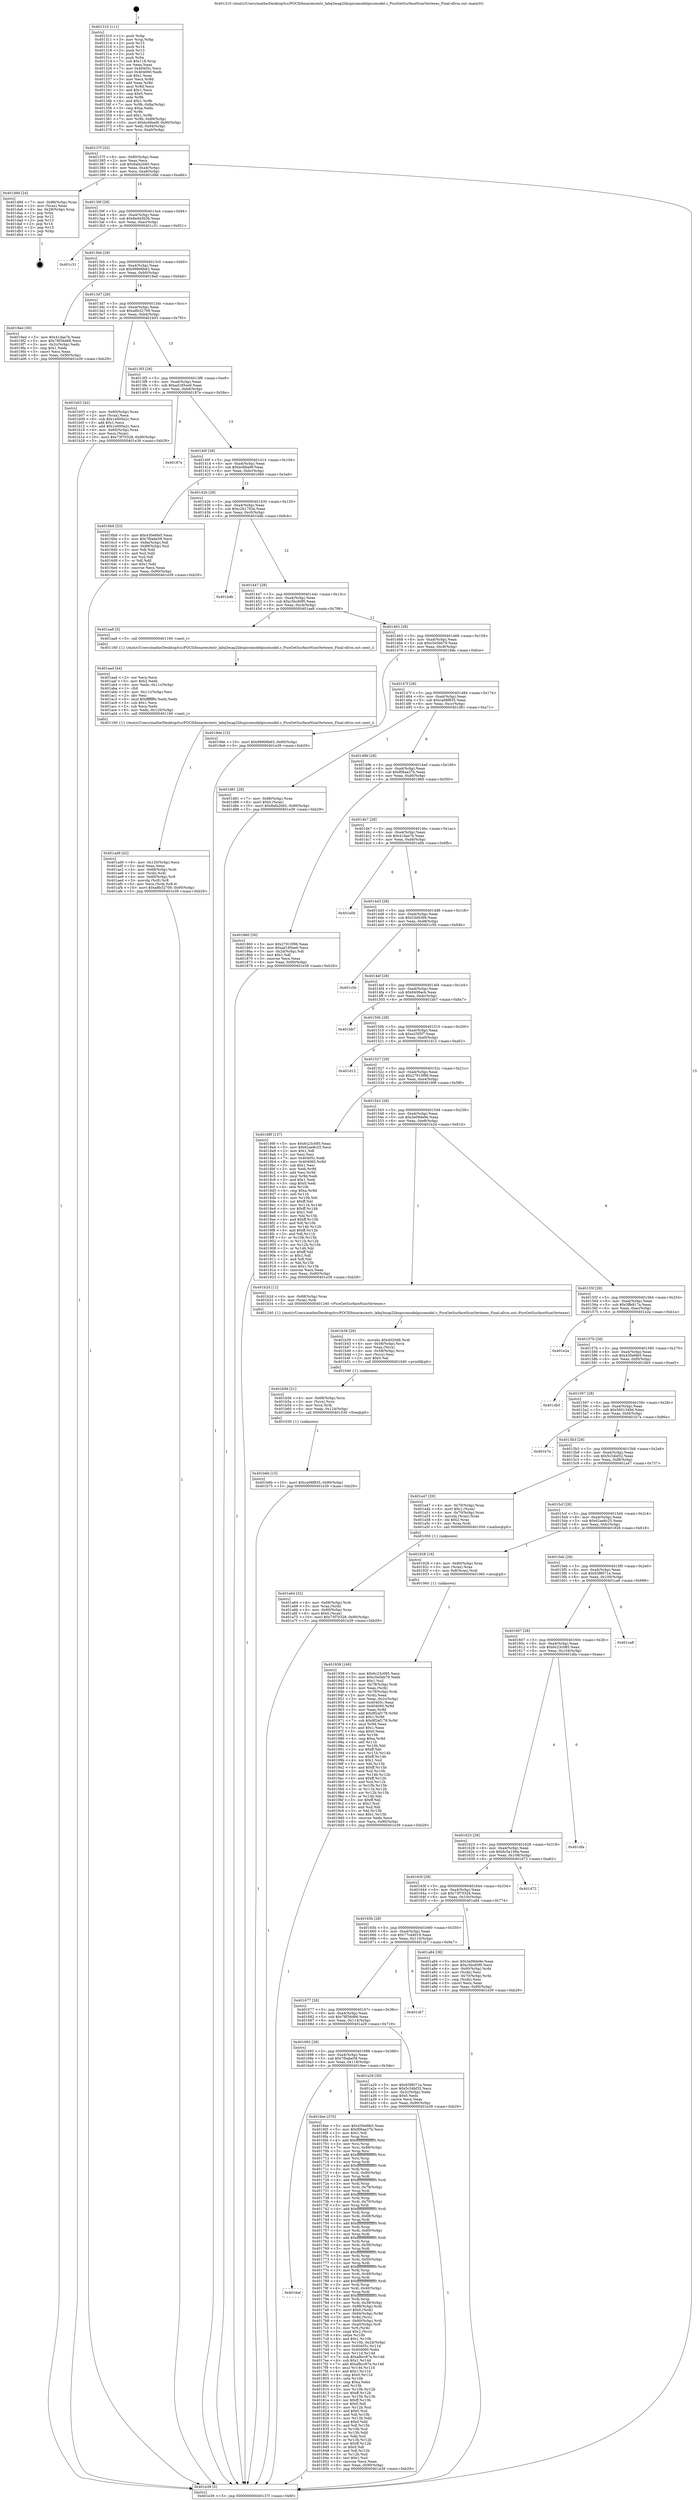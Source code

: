 digraph "0x401310" {
  label = "0x401310 (/mnt/c/Users/mathe/Desktop/tcc/POCII/binaries/extr_labq3map2libspicomodelpicomodel.c_PicoGetSurfaceNumVertexes_Final-ollvm.out::main(0))"
  labelloc = "t"
  node[shape=record]

  Entry [label="",width=0.3,height=0.3,shape=circle,fillcolor=black,style=filled]
  "0x40137f" [label="{
     0x40137f [32]\l
     | [instrs]\l
     &nbsp;&nbsp;0x40137f \<+6\>: mov -0x90(%rbp),%eax\l
     &nbsp;&nbsp;0x401385 \<+2\>: mov %eax,%ecx\l
     &nbsp;&nbsp;0x401387 \<+6\>: sub $0x8afa2b65,%ecx\l
     &nbsp;&nbsp;0x40138d \<+6\>: mov %eax,-0xa4(%rbp)\l
     &nbsp;&nbsp;0x401393 \<+6\>: mov %ecx,-0xa8(%rbp)\l
     &nbsp;&nbsp;0x401399 \<+6\>: je 0000000000401d9d \<main+0xa8d\>\l
  }"]
  "0x401d9d" [label="{
     0x401d9d [24]\l
     | [instrs]\l
     &nbsp;&nbsp;0x401d9d \<+7\>: mov -0x88(%rbp),%rax\l
     &nbsp;&nbsp;0x401da4 \<+2\>: mov (%rax),%eax\l
     &nbsp;&nbsp;0x401da6 \<+4\>: lea -0x28(%rbp),%rsp\l
     &nbsp;&nbsp;0x401daa \<+1\>: pop %rbx\l
     &nbsp;&nbsp;0x401dab \<+2\>: pop %r12\l
     &nbsp;&nbsp;0x401dad \<+2\>: pop %r13\l
     &nbsp;&nbsp;0x401daf \<+2\>: pop %r14\l
     &nbsp;&nbsp;0x401db1 \<+2\>: pop %r15\l
     &nbsp;&nbsp;0x401db3 \<+1\>: pop %rbp\l
     &nbsp;&nbsp;0x401db4 \<+1\>: ret\l
  }"]
  "0x40139f" [label="{
     0x40139f [28]\l
     | [instrs]\l
     &nbsp;&nbsp;0x40139f \<+5\>: jmp 00000000004013a4 \<main+0x94\>\l
     &nbsp;&nbsp;0x4013a4 \<+6\>: mov -0xa4(%rbp),%eax\l
     &nbsp;&nbsp;0x4013aa \<+5\>: sub $0x8ed45b5b,%eax\l
     &nbsp;&nbsp;0x4013af \<+6\>: mov %eax,-0xac(%rbp)\l
     &nbsp;&nbsp;0x4013b5 \<+6\>: je 0000000000401c31 \<main+0x921\>\l
  }"]
  Exit [label="",width=0.3,height=0.3,shape=circle,fillcolor=black,style=filled,peripheries=2]
  "0x401c31" [label="{
     0x401c31\l
  }", style=dashed]
  "0x4013bb" [label="{
     0x4013bb [28]\l
     | [instrs]\l
     &nbsp;&nbsp;0x4013bb \<+5\>: jmp 00000000004013c0 \<main+0xb0\>\l
     &nbsp;&nbsp;0x4013c0 \<+6\>: mov -0xa4(%rbp),%eax\l
     &nbsp;&nbsp;0x4013c6 \<+5\>: sub $0x99906b63,%eax\l
     &nbsp;&nbsp;0x4013cb \<+6\>: mov %eax,-0xb0(%rbp)\l
     &nbsp;&nbsp;0x4013d1 \<+6\>: je 00000000004019ed \<main+0x6dd\>\l
  }"]
  "0x401b6b" [label="{
     0x401b6b [15]\l
     | [instrs]\l
     &nbsp;&nbsp;0x401b6b \<+10\>: movl $0xca08f835,-0x90(%rbp)\l
     &nbsp;&nbsp;0x401b75 \<+5\>: jmp 0000000000401e39 \<main+0xb29\>\l
  }"]
  "0x4019ed" [label="{
     0x4019ed [30]\l
     | [instrs]\l
     &nbsp;&nbsp;0x4019ed \<+5\>: mov $0x41dae7b,%eax\l
     &nbsp;&nbsp;0x4019f2 \<+5\>: mov $0x78f36d66,%ecx\l
     &nbsp;&nbsp;0x4019f7 \<+3\>: mov -0x2c(%rbp),%edx\l
     &nbsp;&nbsp;0x4019fa \<+3\>: cmp $0x1,%edx\l
     &nbsp;&nbsp;0x4019fd \<+3\>: cmovl %ecx,%eax\l
     &nbsp;&nbsp;0x401a00 \<+6\>: mov %eax,-0x90(%rbp)\l
     &nbsp;&nbsp;0x401a06 \<+5\>: jmp 0000000000401e39 \<main+0xb29\>\l
  }"]
  "0x4013d7" [label="{
     0x4013d7 [28]\l
     | [instrs]\l
     &nbsp;&nbsp;0x4013d7 \<+5\>: jmp 00000000004013dc \<main+0xcc\>\l
     &nbsp;&nbsp;0x4013dc \<+6\>: mov -0xa4(%rbp),%eax\l
     &nbsp;&nbsp;0x4013e2 \<+5\>: sub $0xa8b32709,%eax\l
     &nbsp;&nbsp;0x4013e7 \<+6\>: mov %eax,-0xb4(%rbp)\l
     &nbsp;&nbsp;0x4013ed \<+6\>: je 0000000000401b03 \<main+0x7f3\>\l
  }"]
  "0x401b56" [label="{
     0x401b56 [21]\l
     | [instrs]\l
     &nbsp;&nbsp;0x401b56 \<+4\>: mov -0x68(%rbp),%rcx\l
     &nbsp;&nbsp;0x401b5a \<+3\>: mov (%rcx),%rcx\l
     &nbsp;&nbsp;0x401b5d \<+3\>: mov %rcx,%rdi\l
     &nbsp;&nbsp;0x401b60 \<+6\>: mov %eax,-0x124(%rbp)\l
     &nbsp;&nbsp;0x401b66 \<+5\>: call 0000000000401030 \<free@plt\>\l
     | [calls]\l
     &nbsp;&nbsp;0x401030 \{1\} (unknown)\l
  }"]
  "0x401b03" [label="{
     0x401b03 [42]\l
     | [instrs]\l
     &nbsp;&nbsp;0x401b03 \<+4\>: mov -0x60(%rbp),%rax\l
     &nbsp;&nbsp;0x401b07 \<+2\>: mov (%rax),%ecx\l
     &nbsp;&nbsp;0x401b09 \<+6\>: sub $0x1e000a2c,%ecx\l
     &nbsp;&nbsp;0x401b0f \<+3\>: add $0x1,%ecx\l
     &nbsp;&nbsp;0x401b12 \<+6\>: add $0x1e000a2c,%ecx\l
     &nbsp;&nbsp;0x401b18 \<+4\>: mov -0x60(%rbp),%rax\l
     &nbsp;&nbsp;0x401b1c \<+2\>: mov %ecx,(%rax)\l
     &nbsp;&nbsp;0x401b1e \<+10\>: movl $0x73f70328,-0x90(%rbp)\l
     &nbsp;&nbsp;0x401b28 \<+5\>: jmp 0000000000401e39 \<main+0xb29\>\l
  }"]
  "0x4013f3" [label="{
     0x4013f3 [28]\l
     | [instrs]\l
     &nbsp;&nbsp;0x4013f3 \<+5\>: jmp 00000000004013f8 \<main+0xe8\>\l
     &nbsp;&nbsp;0x4013f8 \<+6\>: mov -0xa4(%rbp),%eax\l
     &nbsp;&nbsp;0x4013fe \<+5\>: sub $0xad185ee9,%eax\l
     &nbsp;&nbsp;0x401403 \<+6\>: mov %eax,-0xb8(%rbp)\l
     &nbsp;&nbsp;0x401409 \<+6\>: je 000000000040187e \<main+0x56e\>\l
  }"]
  "0x401b39" [label="{
     0x401b39 [29]\l
     | [instrs]\l
     &nbsp;&nbsp;0x401b39 \<+10\>: movabs $0x4020d6,%rdi\l
     &nbsp;&nbsp;0x401b43 \<+4\>: mov -0x58(%rbp),%rcx\l
     &nbsp;&nbsp;0x401b47 \<+2\>: mov %eax,(%rcx)\l
     &nbsp;&nbsp;0x401b49 \<+4\>: mov -0x58(%rbp),%rcx\l
     &nbsp;&nbsp;0x401b4d \<+2\>: mov (%rcx),%esi\l
     &nbsp;&nbsp;0x401b4f \<+2\>: mov $0x0,%al\l
     &nbsp;&nbsp;0x401b51 \<+5\>: call 0000000000401040 \<printf@plt\>\l
     | [calls]\l
     &nbsp;&nbsp;0x401040 \{1\} (unknown)\l
  }"]
  "0x40187e" [label="{
     0x40187e\l
  }", style=dashed]
  "0x40140f" [label="{
     0x40140f [28]\l
     | [instrs]\l
     &nbsp;&nbsp;0x40140f \<+5\>: jmp 0000000000401414 \<main+0x104\>\l
     &nbsp;&nbsp;0x401414 \<+6\>: mov -0xa4(%rbp),%eax\l
     &nbsp;&nbsp;0x40141a \<+5\>: sub $0xbc6fea9f,%eax\l
     &nbsp;&nbsp;0x40141f \<+6\>: mov %eax,-0xbc(%rbp)\l
     &nbsp;&nbsp;0x401425 \<+6\>: je 00000000004016b9 \<main+0x3a9\>\l
  }"]
  "0x401ad9" [label="{
     0x401ad9 [42]\l
     | [instrs]\l
     &nbsp;&nbsp;0x401ad9 \<+6\>: mov -0x120(%rbp),%ecx\l
     &nbsp;&nbsp;0x401adf \<+3\>: imul %eax,%ecx\l
     &nbsp;&nbsp;0x401ae2 \<+4\>: mov -0x68(%rbp),%rdi\l
     &nbsp;&nbsp;0x401ae6 \<+3\>: mov (%rdi),%rdi\l
     &nbsp;&nbsp;0x401ae9 \<+4\>: mov -0x60(%rbp),%r8\l
     &nbsp;&nbsp;0x401aed \<+3\>: movslq (%r8),%r8\l
     &nbsp;&nbsp;0x401af0 \<+4\>: mov %ecx,(%rdi,%r8,4)\l
     &nbsp;&nbsp;0x401af4 \<+10\>: movl $0xa8b32709,-0x90(%rbp)\l
     &nbsp;&nbsp;0x401afe \<+5\>: jmp 0000000000401e39 \<main+0xb29\>\l
  }"]
  "0x4016b9" [label="{
     0x4016b9 [53]\l
     | [instrs]\l
     &nbsp;&nbsp;0x4016b9 \<+5\>: mov $0x430e6fe5,%eax\l
     &nbsp;&nbsp;0x4016be \<+5\>: mov $0x7fbabe58,%ecx\l
     &nbsp;&nbsp;0x4016c3 \<+6\>: mov -0x8a(%rbp),%dl\l
     &nbsp;&nbsp;0x4016c9 \<+7\>: mov -0x89(%rbp),%sil\l
     &nbsp;&nbsp;0x4016d0 \<+3\>: mov %dl,%dil\l
     &nbsp;&nbsp;0x4016d3 \<+3\>: and %sil,%dil\l
     &nbsp;&nbsp;0x4016d6 \<+3\>: xor %sil,%dl\l
     &nbsp;&nbsp;0x4016d9 \<+3\>: or %dl,%dil\l
     &nbsp;&nbsp;0x4016dc \<+4\>: test $0x1,%dil\l
     &nbsp;&nbsp;0x4016e0 \<+3\>: cmovne %ecx,%eax\l
     &nbsp;&nbsp;0x4016e3 \<+6\>: mov %eax,-0x90(%rbp)\l
     &nbsp;&nbsp;0x4016e9 \<+5\>: jmp 0000000000401e39 \<main+0xb29\>\l
  }"]
  "0x40142b" [label="{
     0x40142b [28]\l
     | [instrs]\l
     &nbsp;&nbsp;0x40142b \<+5\>: jmp 0000000000401430 \<main+0x120\>\l
     &nbsp;&nbsp;0x401430 \<+6\>: mov -0xa4(%rbp),%eax\l
     &nbsp;&nbsp;0x401436 \<+5\>: sub $0xc2b1702e,%eax\l
     &nbsp;&nbsp;0x40143b \<+6\>: mov %eax,-0xc0(%rbp)\l
     &nbsp;&nbsp;0x401441 \<+6\>: je 0000000000401bdb \<main+0x8cb\>\l
  }"]
  "0x401e39" [label="{
     0x401e39 [5]\l
     | [instrs]\l
     &nbsp;&nbsp;0x401e39 \<+5\>: jmp 000000000040137f \<main+0x6f\>\l
  }"]
  "0x401310" [label="{
     0x401310 [111]\l
     | [instrs]\l
     &nbsp;&nbsp;0x401310 \<+1\>: push %rbp\l
     &nbsp;&nbsp;0x401311 \<+3\>: mov %rsp,%rbp\l
     &nbsp;&nbsp;0x401314 \<+2\>: push %r15\l
     &nbsp;&nbsp;0x401316 \<+2\>: push %r14\l
     &nbsp;&nbsp;0x401318 \<+2\>: push %r13\l
     &nbsp;&nbsp;0x40131a \<+2\>: push %r12\l
     &nbsp;&nbsp;0x40131c \<+1\>: push %rbx\l
     &nbsp;&nbsp;0x40131d \<+7\>: sub $0x118,%rsp\l
     &nbsp;&nbsp;0x401324 \<+2\>: xor %eax,%eax\l
     &nbsp;&nbsp;0x401326 \<+7\>: mov 0x40405c,%ecx\l
     &nbsp;&nbsp;0x40132d \<+7\>: mov 0x404060,%edx\l
     &nbsp;&nbsp;0x401334 \<+3\>: sub $0x1,%eax\l
     &nbsp;&nbsp;0x401337 \<+3\>: mov %ecx,%r8d\l
     &nbsp;&nbsp;0x40133a \<+3\>: add %eax,%r8d\l
     &nbsp;&nbsp;0x40133d \<+4\>: imul %r8d,%ecx\l
     &nbsp;&nbsp;0x401341 \<+3\>: and $0x1,%ecx\l
     &nbsp;&nbsp;0x401344 \<+3\>: cmp $0x0,%ecx\l
     &nbsp;&nbsp;0x401347 \<+4\>: sete %r9b\l
     &nbsp;&nbsp;0x40134b \<+4\>: and $0x1,%r9b\l
     &nbsp;&nbsp;0x40134f \<+7\>: mov %r9b,-0x8a(%rbp)\l
     &nbsp;&nbsp;0x401356 \<+3\>: cmp $0xa,%edx\l
     &nbsp;&nbsp;0x401359 \<+4\>: setl %r9b\l
     &nbsp;&nbsp;0x40135d \<+4\>: and $0x1,%r9b\l
     &nbsp;&nbsp;0x401361 \<+7\>: mov %r9b,-0x89(%rbp)\l
     &nbsp;&nbsp;0x401368 \<+10\>: movl $0xbc6fea9f,-0x90(%rbp)\l
     &nbsp;&nbsp;0x401372 \<+6\>: mov %edi,-0x94(%rbp)\l
     &nbsp;&nbsp;0x401378 \<+7\>: mov %rsi,-0xa0(%rbp)\l
  }"]
  "0x401aad" [label="{
     0x401aad [44]\l
     | [instrs]\l
     &nbsp;&nbsp;0x401aad \<+2\>: xor %ecx,%ecx\l
     &nbsp;&nbsp;0x401aaf \<+5\>: mov $0x2,%edx\l
     &nbsp;&nbsp;0x401ab4 \<+6\>: mov %edx,-0x11c(%rbp)\l
     &nbsp;&nbsp;0x401aba \<+1\>: cltd\l
     &nbsp;&nbsp;0x401abb \<+6\>: mov -0x11c(%rbp),%esi\l
     &nbsp;&nbsp;0x401ac1 \<+2\>: idiv %esi\l
     &nbsp;&nbsp;0x401ac3 \<+6\>: imul $0xfffffffe,%edx,%edx\l
     &nbsp;&nbsp;0x401ac9 \<+3\>: sub $0x1,%ecx\l
     &nbsp;&nbsp;0x401acc \<+2\>: sub %ecx,%edx\l
     &nbsp;&nbsp;0x401ace \<+6\>: mov %edx,-0x120(%rbp)\l
     &nbsp;&nbsp;0x401ad4 \<+5\>: call 0000000000401160 \<next_i\>\l
     | [calls]\l
     &nbsp;&nbsp;0x401160 \{1\} (/mnt/c/Users/mathe/Desktop/tcc/POCII/binaries/extr_labq3map2libspicomodelpicomodel.c_PicoGetSurfaceNumVertexes_Final-ollvm.out::next_i)\l
  }"]
  "0x401bdb" [label="{
     0x401bdb\l
  }", style=dashed]
  "0x401447" [label="{
     0x401447 [28]\l
     | [instrs]\l
     &nbsp;&nbsp;0x401447 \<+5\>: jmp 000000000040144c \<main+0x13c\>\l
     &nbsp;&nbsp;0x40144c \<+6\>: mov -0xa4(%rbp),%eax\l
     &nbsp;&nbsp;0x401452 \<+5\>: sub $0xc5bc60f0,%eax\l
     &nbsp;&nbsp;0x401457 \<+6\>: mov %eax,-0xc4(%rbp)\l
     &nbsp;&nbsp;0x40145d \<+6\>: je 0000000000401aa8 \<main+0x798\>\l
  }"]
  "0x401a64" [label="{
     0x401a64 [32]\l
     | [instrs]\l
     &nbsp;&nbsp;0x401a64 \<+4\>: mov -0x68(%rbp),%rdi\l
     &nbsp;&nbsp;0x401a68 \<+3\>: mov %rax,(%rdi)\l
     &nbsp;&nbsp;0x401a6b \<+4\>: mov -0x60(%rbp),%rax\l
     &nbsp;&nbsp;0x401a6f \<+6\>: movl $0x0,(%rax)\l
     &nbsp;&nbsp;0x401a75 \<+10\>: movl $0x73f70328,-0x90(%rbp)\l
     &nbsp;&nbsp;0x401a7f \<+5\>: jmp 0000000000401e39 \<main+0xb29\>\l
  }"]
  "0x401aa8" [label="{
     0x401aa8 [5]\l
     | [instrs]\l
     &nbsp;&nbsp;0x401aa8 \<+5\>: call 0000000000401160 \<next_i\>\l
     | [calls]\l
     &nbsp;&nbsp;0x401160 \{1\} (/mnt/c/Users/mathe/Desktop/tcc/POCII/binaries/extr_labq3map2libspicomodelpicomodel.c_PicoGetSurfaceNumVertexes_Final-ollvm.out::next_i)\l
  }"]
  "0x401463" [label="{
     0x401463 [28]\l
     | [instrs]\l
     &nbsp;&nbsp;0x401463 \<+5\>: jmp 0000000000401468 \<main+0x158\>\l
     &nbsp;&nbsp;0x401468 \<+6\>: mov -0xa4(%rbp),%eax\l
     &nbsp;&nbsp;0x40146e \<+5\>: sub $0xc5e5bb79,%eax\l
     &nbsp;&nbsp;0x401473 \<+6\>: mov %eax,-0xc8(%rbp)\l
     &nbsp;&nbsp;0x401479 \<+6\>: je 00000000004019de \<main+0x6ce\>\l
  }"]
  "0x401938" [label="{
     0x401938 [166]\l
     | [instrs]\l
     &nbsp;&nbsp;0x401938 \<+5\>: mov $0x6c23c085,%ecx\l
     &nbsp;&nbsp;0x40193d \<+5\>: mov $0xc5e5bb79,%edx\l
     &nbsp;&nbsp;0x401942 \<+3\>: mov $0x1,%sil\l
     &nbsp;&nbsp;0x401945 \<+4\>: mov -0x78(%rbp),%rdi\l
     &nbsp;&nbsp;0x401949 \<+2\>: mov %eax,(%rdi)\l
     &nbsp;&nbsp;0x40194b \<+4\>: mov -0x78(%rbp),%rdi\l
     &nbsp;&nbsp;0x40194f \<+2\>: mov (%rdi),%eax\l
     &nbsp;&nbsp;0x401951 \<+3\>: mov %eax,-0x2c(%rbp)\l
     &nbsp;&nbsp;0x401954 \<+7\>: mov 0x40405c,%eax\l
     &nbsp;&nbsp;0x40195b \<+8\>: mov 0x404060,%r8d\l
     &nbsp;&nbsp;0x401963 \<+3\>: mov %eax,%r9d\l
     &nbsp;&nbsp;0x401966 \<+7\>: add $0x9f2af178,%r9d\l
     &nbsp;&nbsp;0x40196d \<+4\>: sub $0x1,%r9d\l
     &nbsp;&nbsp;0x401971 \<+7\>: sub $0x9f2af178,%r9d\l
     &nbsp;&nbsp;0x401978 \<+4\>: imul %r9d,%eax\l
     &nbsp;&nbsp;0x40197c \<+3\>: and $0x1,%eax\l
     &nbsp;&nbsp;0x40197f \<+3\>: cmp $0x0,%eax\l
     &nbsp;&nbsp;0x401982 \<+4\>: sete %r10b\l
     &nbsp;&nbsp;0x401986 \<+4\>: cmp $0xa,%r8d\l
     &nbsp;&nbsp;0x40198a \<+4\>: setl %r11b\l
     &nbsp;&nbsp;0x40198e \<+3\>: mov %r10b,%bl\l
     &nbsp;&nbsp;0x401991 \<+3\>: xor $0xff,%bl\l
     &nbsp;&nbsp;0x401994 \<+3\>: mov %r11b,%r14b\l
     &nbsp;&nbsp;0x401997 \<+4\>: xor $0xff,%r14b\l
     &nbsp;&nbsp;0x40199b \<+4\>: xor $0x1,%sil\l
     &nbsp;&nbsp;0x40199f \<+3\>: mov %bl,%r15b\l
     &nbsp;&nbsp;0x4019a2 \<+4\>: and $0xff,%r15b\l
     &nbsp;&nbsp;0x4019a6 \<+3\>: and %sil,%r10b\l
     &nbsp;&nbsp;0x4019a9 \<+3\>: mov %r14b,%r12b\l
     &nbsp;&nbsp;0x4019ac \<+4\>: and $0xff,%r12b\l
     &nbsp;&nbsp;0x4019b0 \<+3\>: and %sil,%r11b\l
     &nbsp;&nbsp;0x4019b3 \<+3\>: or %r10b,%r15b\l
     &nbsp;&nbsp;0x4019b6 \<+3\>: or %r11b,%r12b\l
     &nbsp;&nbsp;0x4019b9 \<+3\>: xor %r12b,%r15b\l
     &nbsp;&nbsp;0x4019bc \<+3\>: or %r14b,%bl\l
     &nbsp;&nbsp;0x4019bf \<+3\>: xor $0xff,%bl\l
     &nbsp;&nbsp;0x4019c2 \<+4\>: or $0x1,%sil\l
     &nbsp;&nbsp;0x4019c6 \<+3\>: and %sil,%bl\l
     &nbsp;&nbsp;0x4019c9 \<+3\>: or %bl,%r15b\l
     &nbsp;&nbsp;0x4019cc \<+4\>: test $0x1,%r15b\l
     &nbsp;&nbsp;0x4019d0 \<+3\>: cmovne %edx,%ecx\l
     &nbsp;&nbsp;0x4019d3 \<+6\>: mov %ecx,-0x90(%rbp)\l
     &nbsp;&nbsp;0x4019d9 \<+5\>: jmp 0000000000401e39 \<main+0xb29\>\l
  }"]
  "0x4019de" [label="{
     0x4019de [15]\l
     | [instrs]\l
     &nbsp;&nbsp;0x4019de \<+10\>: movl $0x99906b63,-0x90(%rbp)\l
     &nbsp;&nbsp;0x4019e8 \<+5\>: jmp 0000000000401e39 \<main+0xb29\>\l
  }"]
  "0x40147f" [label="{
     0x40147f [28]\l
     | [instrs]\l
     &nbsp;&nbsp;0x40147f \<+5\>: jmp 0000000000401484 \<main+0x174\>\l
     &nbsp;&nbsp;0x401484 \<+6\>: mov -0xa4(%rbp),%eax\l
     &nbsp;&nbsp;0x40148a \<+5\>: sub $0xca08f835,%eax\l
     &nbsp;&nbsp;0x40148f \<+6\>: mov %eax,-0xcc(%rbp)\l
     &nbsp;&nbsp;0x401495 \<+6\>: je 0000000000401d81 \<main+0xa71\>\l
  }"]
  "0x4016af" [label="{
     0x4016af\l
  }", style=dashed]
  "0x401d81" [label="{
     0x401d81 [28]\l
     | [instrs]\l
     &nbsp;&nbsp;0x401d81 \<+7\>: mov -0x88(%rbp),%rax\l
     &nbsp;&nbsp;0x401d88 \<+6\>: movl $0x0,(%rax)\l
     &nbsp;&nbsp;0x401d8e \<+10\>: movl $0x8afa2b65,-0x90(%rbp)\l
     &nbsp;&nbsp;0x401d98 \<+5\>: jmp 0000000000401e39 \<main+0xb29\>\l
  }"]
  "0x40149b" [label="{
     0x40149b [28]\l
     | [instrs]\l
     &nbsp;&nbsp;0x40149b \<+5\>: jmp 00000000004014a0 \<main+0x190\>\l
     &nbsp;&nbsp;0x4014a0 \<+6\>: mov -0xa4(%rbp),%eax\l
     &nbsp;&nbsp;0x4014a6 \<+5\>: sub $0xf06aa37b,%eax\l
     &nbsp;&nbsp;0x4014ab \<+6\>: mov %eax,-0xd0(%rbp)\l
     &nbsp;&nbsp;0x4014b1 \<+6\>: je 0000000000401860 \<main+0x550\>\l
  }"]
  "0x4016ee" [label="{
     0x4016ee [370]\l
     | [instrs]\l
     &nbsp;&nbsp;0x4016ee \<+5\>: mov $0x430e6fe5,%eax\l
     &nbsp;&nbsp;0x4016f3 \<+5\>: mov $0xf06aa37b,%ecx\l
     &nbsp;&nbsp;0x4016f8 \<+2\>: mov $0x1,%dl\l
     &nbsp;&nbsp;0x4016fa \<+3\>: mov %rsp,%rsi\l
     &nbsp;&nbsp;0x4016fd \<+4\>: add $0xfffffffffffffff0,%rsi\l
     &nbsp;&nbsp;0x401701 \<+3\>: mov %rsi,%rsp\l
     &nbsp;&nbsp;0x401704 \<+7\>: mov %rsi,-0x88(%rbp)\l
     &nbsp;&nbsp;0x40170b \<+3\>: mov %rsp,%rsi\l
     &nbsp;&nbsp;0x40170e \<+4\>: add $0xfffffffffffffff0,%rsi\l
     &nbsp;&nbsp;0x401712 \<+3\>: mov %rsi,%rsp\l
     &nbsp;&nbsp;0x401715 \<+3\>: mov %rsp,%rdi\l
     &nbsp;&nbsp;0x401718 \<+4\>: add $0xfffffffffffffff0,%rdi\l
     &nbsp;&nbsp;0x40171c \<+3\>: mov %rdi,%rsp\l
     &nbsp;&nbsp;0x40171f \<+4\>: mov %rdi,-0x80(%rbp)\l
     &nbsp;&nbsp;0x401723 \<+3\>: mov %rsp,%rdi\l
     &nbsp;&nbsp;0x401726 \<+4\>: add $0xfffffffffffffff0,%rdi\l
     &nbsp;&nbsp;0x40172a \<+3\>: mov %rdi,%rsp\l
     &nbsp;&nbsp;0x40172d \<+4\>: mov %rdi,-0x78(%rbp)\l
     &nbsp;&nbsp;0x401731 \<+3\>: mov %rsp,%rdi\l
     &nbsp;&nbsp;0x401734 \<+4\>: add $0xfffffffffffffff0,%rdi\l
     &nbsp;&nbsp;0x401738 \<+3\>: mov %rdi,%rsp\l
     &nbsp;&nbsp;0x40173b \<+4\>: mov %rdi,-0x70(%rbp)\l
     &nbsp;&nbsp;0x40173f \<+3\>: mov %rsp,%rdi\l
     &nbsp;&nbsp;0x401742 \<+4\>: add $0xfffffffffffffff0,%rdi\l
     &nbsp;&nbsp;0x401746 \<+3\>: mov %rdi,%rsp\l
     &nbsp;&nbsp;0x401749 \<+4\>: mov %rdi,-0x68(%rbp)\l
     &nbsp;&nbsp;0x40174d \<+3\>: mov %rsp,%rdi\l
     &nbsp;&nbsp;0x401750 \<+4\>: add $0xfffffffffffffff0,%rdi\l
     &nbsp;&nbsp;0x401754 \<+3\>: mov %rdi,%rsp\l
     &nbsp;&nbsp;0x401757 \<+4\>: mov %rdi,-0x60(%rbp)\l
     &nbsp;&nbsp;0x40175b \<+3\>: mov %rsp,%rdi\l
     &nbsp;&nbsp;0x40175e \<+4\>: add $0xfffffffffffffff0,%rdi\l
     &nbsp;&nbsp;0x401762 \<+3\>: mov %rdi,%rsp\l
     &nbsp;&nbsp;0x401765 \<+4\>: mov %rdi,-0x58(%rbp)\l
     &nbsp;&nbsp;0x401769 \<+3\>: mov %rsp,%rdi\l
     &nbsp;&nbsp;0x40176c \<+4\>: add $0xfffffffffffffff0,%rdi\l
     &nbsp;&nbsp;0x401770 \<+3\>: mov %rdi,%rsp\l
     &nbsp;&nbsp;0x401773 \<+4\>: mov %rdi,-0x50(%rbp)\l
     &nbsp;&nbsp;0x401777 \<+3\>: mov %rsp,%rdi\l
     &nbsp;&nbsp;0x40177a \<+4\>: add $0xfffffffffffffff0,%rdi\l
     &nbsp;&nbsp;0x40177e \<+3\>: mov %rdi,%rsp\l
     &nbsp;&nbsp;0x401781 \<+4\>: mov %rdi,-0x48(%rbp)\l
     &nbsp;&nbsp;0x401785 \<+3\>: mov %rsp,%rdi\l
     &nbsp;&nbsp;0x401788 \<+4\>: add $0xfffffffffffffff0,%rdi\l
     &nbsp;&nbsp;0x40178c \<+3\>: mov %rdi,%rsp\l
     &nbsp;&nbsp;0x40178f \<+4\>: mov %rdi,-0x40(%rbp)\l
     &nbsp;&nbsp;0x401793 \<+3\>: mov %rsp,%rdi\l
     &nbsp;&nbsp;0x401796 \<+4\>: add $0xfffffffffffffff0,%rdi\l
     &nbsp;&nbsp;0x40179a \<+3\>: mov %rdi,%rsp\l
     &nbsp;&nbsp;0x40179d \<+4\>: mov %rdi,-0x38(%rbp)\l
     &nbsp;&nbsp;0x4017a1 \<+7\>: mov -0x88(%rbp),%rdi\l
     &nbsp;&nbsp;0x4017a8 \<+6\>: movl $0x0,(%rdi)\l
     &nbsp;&nbsp;0x4017ae \<+7\>: mov -0x94(%rbp),%r8d\l
     &nbsp;&nbsp;0x4017b5 \<+3\>: mov %r8d,(%rsi)\l
     &nbsp;&nbsp;0x4017b8 \<+4\>: mov -0x80(%rbp),%rdi\l
     &nbsp;&nbsp;0x4017bc \<+7\>: mov -0xa0(%rbp),%r9\l
     &nbsp;&nbsp;0x4017c3 \<+3\>: mov %r9,(%rdi)\l
     &nbsp;&nbsp;0x4017c6 \<+3\>: cmpl $0x2,(%rsi)\l
     &nbsp;&nbsp;0x4017c9 \<+4\>: setne %r10b\l
     &nbsp;&nbsp;0x4017cd \<+4\>: and $0x1,%r10b\l
     &nbsp;&nbsp;0x4017d1 \<+4\>: mov %r10b,-0x2d(%rbp)\l
     &nbsp;&nbsp;0x4017d5 \<+8\>: mov 0x40405c,%r11d\l
     &nbsp;&nbsp;0x4017dd \<+7\>: mov 0x404060,%ebx\l
     &nbsp;&nbsp;0x4017e4 \<+3\>: mov %r11d,%r14d\l
     &nbsp;&nbsp;0x4017e7 \<+7\>: sub $0xafbcc87e,%r14d\l
     &nbsp;&nbsp;0x4017ee \<+4\>: sub $0x1,%r14d\l
     &nbsp;&nbsp;0x4017f2 \<+7\>: add $0xafbcc87e,%r14d\l
     &nbsp;&nbsp;0x4017f9 \<+4\>: imul %r14d,%r11d\l
     &nbsp;&nbsp;0x4017fd \<+4\>: and $0x1,%r11d\l
     &nbsp;&nbsp;0x401801 \<+4\>: cmp $0x0,%r11d\l
     &nbsp;&nbsp;0x401805 \<+4\>: sete %r10b\l
     &nbsp;&nbsp;0x401809 \<+3\>: cmp $0xa,%ebx\l
     &nbsp;&nbsp;0x40180c \<+4\>: setl %r15b\l
     &nbsp;&nbsp;0x401810 \<+3\>: mov %r10b,%r12b\l
     &nbsp;&nbsp;0x401813 \<+4\>: xor $0xff,%r12b\l
     &nbsp;&nbsp;0x401817 \<+3\>: mov %r15b,%r13b\l
     &nbsp;&nbsp;0x40181a \<+4\>: xor $0xff,%r13b\l
     &nbsp;&nbsp;0x40181e \<+3\>: xor $0x0,%dl\l
     &nbsp;&nbsp;0x401821 \<+3\>: mov %r12b,%sil\l
     &nbsp;&nbsp;0x401824 \<+4\>: and $0x0,%sil\l
     &nbsp;&nbsp;0x401828 \<+3\>: and %dl,%r10b\l
     &nbsp;&nbsp;0x40182b \<+3\>: mov %r13b,%dil\l
     &nbsp;&nbsp;0x40182e \<+4\>: and $0x0,%dil\l
     &nbsp;&nbsp;0x401832 \<+3\>: and %dl,%r15b\l
     &nbsp;&nbsp;0x401835 \<+3\>: or %r10b,%sil\l
     &nbsp;&nbsp;0x401838 \<+3\>: or %r15b,%dil\l
     &nbsp;&nbsp;0x40183b \<+3\>: xor %dil,%sil\l
     &nbsp;&nbsp;0x40183e \<+3\>: or %r13b,%r12b\l
     &nbsp;&nbsp;0x401841 \<+4\>: xor $0xff,%r12b\l
     &nbsp;&nbsp;0x401845 \<+3\>: or $0x0,%dl\l
     &nbsp;&nbsp;0x401848 \<+3\>: and %dl,%r12b\l
     &nbsp;&nbsp;0x40184b \<+3\>: or %r12b,%sil\l
     &nbsp;&nbsp;0x40184e \<+4\>: test $0x1,%sil\l
     &nbsp;&nbsp;0x401852 \<+3\>: cmovne %ecx,%eax\l
     &nbsp;&nbsp;0x401855 \<+6\>: mov %eax,-0x90(%rbp)\l
     &nbsp;&nbsp;0x40185b \<+5\>: jmp 0000000000401e39 \<main+0xb29\>\l
  }"]
  "0x401860" [label="{
     0x401860 [30]\l
     | [instrs]\l
     &nbsp;&nbsp;0x401860 \<+5\>: mov $0x27915f96,%eax\l
     &nbsp;&nbsp;0x401865 \<+5\>: mov $0xad185ee9,%ecx\l
     &nbsp;&nbsp;0x40186a \<+3\>: mov -0x2d(%rbp),%dl\l
     &nbsp;&nbsp;0x40186d \<+3\>: test $0x1,%dl\l
     &nbsp;&nbsp;0x401870 \<+3\>: cmovne %ecx,%eax\l
     &nbsp;&nbsp;0x401873 \<+6\>: mov %eax,-0x90(%rbp)\l
     &nbsp;&nbsp;0x401879 \<+5\>: jmp 0000000000401e39 \<main+0xb29\>\l
  }"]
  "0x4014b7" [label="{
     0x4014b7 [28]\l
     | [instrs]\l
     &nbsp;&nbsp;0x4014b7 \<+5\>: jmp 00000000004014bc \<main+0x1ac\>\l
     &nbsp;&nbsp;0x4014bc \<+6\>: mov -0xa4(%rbp),%eax\l
     &nbsp;&nbsp;0x4014c2 \<+5\>: sub $0x41dae7b,%eax\l
     &nbsp;&nbsp;0x4014c7 \<+6\>: mov %eax,-0xd4(%rbp)\l
     &nbsp;&nbsp;0x4014cd \<+6\>: je 0000000000401a0b \<main+0x6fb\>\l
  }"]
  "0x401693" [label="{
     0x401693 [28]\l
     | [instrs]\l
     &nbsp;&nbsp;0x401693 \<+5\>: jmp 0000000000401698 \<main+0x388\>\l
     &nbsp;&nbsp;0x401698 \<+6\>: mov -0xa4(%rbp),%eax\l
     &nbsp;&nbsp;0x40169e \<+5\>: sub $0x7fbabe58,%eax\l
     &nbsp;&nbsp;0x4016a3 \<+6\>: mov %eax,-0x118(%rbp)\l
     &nbsp;&nbsp;0x4016a9 \<+6\>: je 00000000004016ee \<main+0x3de\>\l
  }"]
  "0x401a0b" [label="{
     0x401a0b\l
  }", style=dashed]
  "0x4014d3" [label="{
     0x4014d3 [28]\l
     | [instrs]\l
     &nbsp;&nbsp;0x4014d3 \<+5\>: jmp 00000000004014d8 \<main+0x1c8\>\l
     &nbsp;&nbsp;0x4014d8 \<+6\>: mov -0xa4(%rbp),%eax\l
     &nbsp;&nbsp;0x4014de \<+5\>: sub $0x53d6366,%eax\l
     &nbsp;&nbsp;0x4014e3 \<+6\>: mov %eax,-0xd8(%rbp)\l
     &nbsp;&nbsp;0x4014e9 \<+6\>: je 0000000000401c5b \<main+0x94b\>\l
  }"]
  "0x401a29" [label="{
     0x401a29 [30]\l
     | [instrs]\l
     &nbsp;&nbsp;0x401a29 \<+5\>: mov $0x63f8071e,%eax\l
     &nbsp;&nbsp;0x401a2e \<+5\>: mov $0x5c34bf32,%ecx\l
     &nbsp;&nbsp;0x401a33 \<+3\>: mov -0x2c(%rbp),%edx\l
     &nbsp;&nbsp;0x401a36 \<+3\>: cmp $0x0,%edx\l
     &nbsp;&nbsp;0x401a39 \<+3\>: cmove %ecx,%eax\l
     &nbsp;&nbsp;0x401a3c \<+6\>: mov %eax,-0x90(%rbp)\l
     &nbsp;&nbsp;0x401a42 \<+5\>: jmp 0000000000401e39 \<main+0xb29\>\l
  }"]
  "0x401c5b" [label="{
     0x401c5b\l
  }", style=dashed]
  "0x4014ef" [label="{
     0x4014ef [28]\l
     | [instrs]\l
     &nbsp;&nbsp;0x4014ef \<+5\>: jmp 00000000004014f4 \<main+0x1e4\>\l
     &nbsp;&nbsp;0x4014f4 \<+6\>: mov -0xa4(%rbp),%eax\l
     &nbsp;&nbsp;0x4014fa \<+5\>: sub $0x6408acb,%eax\l
     &nbsp;&nbsp;0x4014ff \<+6\>: mov %eax,-0xdc(%rbp)\l
     &nbsp;&nbsp;0x401505 \<+6\>: je 0000000000401bb7 \<main+0x8a7\>\l
  }"]
  "0x401677" [label="{
     0x401677 [28]\l
     | [instrs]\l
     &nbsp;&nbsp;0x401677 \<+5\>: jmp 000000000040167c \<main+0x36c\>\l
     &nbsp;&nbsp;0x40167c \<+6\>: mov -0xa4(%rbp),%eax\l
     &nbsp;&nbsp;0x401682 \<+5\>: sub $0x78f36d66,%eax\l
     &nbsp;&nbsp;0x401687 \<+6\>: mov %eax,-0x114(%rbp)\l
     &nbsp;&nbsp;0x40168d \<+6\>: je 0000000000401a29 \<main+0x719\>\l
  }"]
  "0x401bb7" [label="{
     0x401bb7\l
  }", style=dashed]
  "0x40150b" [label="{
     0x40150b [28]\l
     | [instrs]\l
     &nbsp;&nbsp;0x40150b \<+5\>: jmp 0000000000401510 \<main+0x200\>\l
     &nbsp;&nbsp;0x401510 \<+6\>: mov -0xa4(%rbp),%eax\l
     &nbsp;&nbsp;0x401516 \<+5\>: sub $0xe25f5f7,%eax\l
     &nbsp;&nbsp;0x40151b \<+6\>: mov %eax,-0xe0(%rbp)\l
     &nbsp;&nbsp;0x401521 \<+6\>: je 0000000000401d12 \<main+0xa02\>\l
  }"]
  "0x401cb7" [label="{
     0x401cb7\l
  }", style=dashed]
  "0x401d12" [label="{
     0x401d12\l
  }", style=dashed]
  "0x401527" [label="{
     0x401527 [28]\l
     | [instrs]\l
     &nbsp;&nbsp;0x401527 \<+5\>: jmp 000000000040152c \<main+0x21c\>\l
     &nbsp;&nbsp;0x40152c \<+6\>: mov -0xa4(%rbp),%eax\l
     &nbsp;&nbsp;0x401532 \<+5\>: sub $0x27915f96,%eax\l
     &nbsp;&nbsp;0x401537 \<+6\>: mov %eax,-0xe4(%rbp)\l
     &nbsp;&nbsp;0x40153d \<+6\>: je 000000000040189f \<main+0x58f\>\l
  }"]
  "0x40165b" [label="{
     0x40165b [28]\l
     | [instrs]\l
     &nbsp;&nbsp;0x40165b \<+5\>: jmp 0000000000401660 \<main+0x350\>\l
     &nbsp;&nbsp;0x401660 \<+6\>: mov -0xa4(%rbp),%eax\l
     &nbsp;&nbsp;0x401666 \<+5\>: sub $0x77cd4019,%eax\l
     &nbsp;&nbsp;0x40166b \<+6\>: mov %eax,-0x110(%rbp)\l
     &nbsp;&nbsp;0x401671 \<+6\>: je 0000000000401cb7 \<main+0x9a7\>\l
  }"]
  "0x40189f" [label="{
     0x40189f [137]\l
     | [instrs]\l
     &nbsp;&nbsp;0x40189f \<+5\>: mov $0x6c23c085,%eax\l
     &nbsp;&nbsp;0x4018a4 \<+5\>: mov $0x62ae8c25,%ecx\l
     &nbsp;&nbsp;0x4018a9 \<+2\>: mov $0x1,%dl\l
     &nbsp;&nbsp;0x4018ab \<+2\>: xor %esi,%esi\l
     &nbsp;&nbsp;0x4018ad \<+7\>: mov 0x40405c,%edi\l
     &nbsp;&nbsp;0x4018b4 \<+8\>: mov 0x404060,%r8d\l
     &nbsp;&nbsp;0x4018bc \<+3\>: sub $0x1,%esi\l
     &nbsp;&nbsp;0x4018bf \<+3\>: mov %edi,%r9d\l
     &nbsp;&nbsp;0x4018c2 \<+3\>: add %esi,%r9d\l
     &nbsp;&nbsp;0x4018c5 \<+4\>: imul %r9d,%edi\l
     &nbsp;&nbsp;0x4018c9 \<+3\>: and $0x1,%edi\l
     &nbsp;&nbsp;0x4018cc \<+3\>: cmp $0x0,%edi\l
     &nbsp;&nbsp;0x4018cf \<+4\>: sete %r10b\l
     &nbsp;&nbsp;0x4018d3 \<+4\>: cmp $0xa,%r8d\l
     &nbsp;&nbsp;0x4018d7 \<+4\>: setl %r11b\l
     &nbsp;&nbsp;0x4018db \<+3\>: mov %r10b,%bl\l
     &nbsp;&nbsp;0x4018de \<+3\>: xor $0xff,%bl\l
     &nbsp;&nbsp;0x4018e1 \<+3\>: mov %r11b,%r14b\l
     &nbsp;&nbsp;0x4018e4 \<+4\>: xor $0xff,%r14b\l
     &nbsp;&nbsp;0x4018e8 \<+3\>: xor $0x1,%dl\l
     &nbsp;&nbsp;0x4018eb \<+3\>: mov %bl,%r15b\l
     &nbsp;&nbsp;0x4018ee \<+4\>: and $0xff,%r15b\l
     &nbsp;&nbsp;0x4018f2 \<+3\>: and %dl,%r10b\l
     &nbsp;&nbsp;0x4018f5 \<+3\>: mov %r14b,%r12b\l
     &nbsp;&nbsp;0x4018f8 \<+4\>: and $0xff,%r12b\l
     &nbsp;&nbsp;0x4018fc \<+3\>: and %dl,%r11b\l
     &nbsp;&nbsp;0x4018ff \<+3\>: or %r10b,%r15b\l
     &nbsp;&nbsp;0x401902 \<+3\>: or %r11b,%r12b\l
     &nbsp;&nbsp;0x401905 \<+3\>: xor %r12b,%r15b\l
     &nbsp;&nbsp;0x401908 \<+3\>: or %r14b,%bl\l
     &nbsp;&nbsp;0x40190b \<+3\>: xor $0xff,%bl\l
     &nbsp;&nbsp;0x40190e \<+3\>: or $0x1,%dl\l
     &nbsp;&nbsp;0x401911 \<+2\>: and %dl,%bl\l
     &nbsp;&nbsp;0x401913 \<+3\>: or %bl,%r15b\l
     &nbsp;&nbsp;0x401916 \<+4\>: test $0x1,%r15b\l
     &nbsp;&nbsp;0x40191a \<+3\>: cmovne %ecx,%eax\l
     &nbsp;&nbsp;0x40191d \<+6\>: mov %eax,-0x90(%rbp)\l
     &nbsp;&nbsp;0x401923 \<+5\>: jmp 0000000000401e39 \<main+0xb29\>\l
  }"]
  "0x401543" [label="{
     0x401543 [28]\l
     | [instrs]\l
     &nbsp;&nbsp;0x401543 \<+5\>: jmp 0000000000401548 \<main+0x238\>\l
     &nbsp;&nbsp;0x401548 \<+6\>: mov -0xa4(%rbp),%eax\l
     &nbsp;&nbsp;0x40154e \<+5\>: sub $0x3e09de9e,%eax\l
     &nbsp;&nbsp;0x401553 \<+6\>: mov %eax,-0xe8(%rbp)\l
     &nbsp;&nbsp;0x401559 \<+6\>: je 0000000000401b2d \<main+0x81d\>\l
  }"]
  "0x401a84" [label="{
     0x401a84 [36]\l
     | [instrs]\l
     &nbsp;&nbsp;0x401a84 \<+5\>: mov $0x3e09de9e,%eax\l
     &nbsp;&nbsp;0x401a89 \<+5\>: mov $0xc5bc60f0,%ecx\l
     &nbsp;&nbsp;0x401a8e \<+4\>: mov -0x60(%rbp),%rdx\l
     &nbsp;&nbsp;0x401a92 \<+2\>: mov (%rdx),%esi\l
     &nbsp;&nbsp;0x401a94 \<+4\>: mov -0x70(%rbp),%rdx\l
     &nbsp;&nbsp;0x401a98 \<+2\>: cmp (%rdx),%esi\l
     &nbsp;&nbsp;0x401a9a \<+3\>: cmovl %ecx,%eax\l
     &nbsp;&nbsp;0x401a9d \<+6\>: mov %eax,-0x90(%rbp)\l
     &nbsp;&nbsp;0x401aa3 \<+5\>: jmp 0000000000401e39 \<main+0xb29\>\l
  }"]
  "0x401b2d" [label="{
     0x401b2d [12]\l
     | [instrs]\l
     &nbsp;&nbsp;0x401b2d \<+4\>: mov -0x68(%rbp),%rax\l
     &nbsp;&nbsp;0x401b31 \<+3\>: mov (%rax),%rdi\l
     &nbsp;&nbsp;0x401b34 \<+5\>: call 0000000000401240 \<PicoGetSurfaceNumVertexes\>\l
     | [calls]\l
     &nbsp;&nbsp;0x401240 \{1\} (/mnt/c/Users/mathe/Desktop/tcc/POCII/binaries/extr_labq3map2libspicomodelpicomodel.c_PicoGetSurfaceNumVertexes_Final-ollvm.out::PicoGetSurfaceNumVertexes)\l
  }"]
  "0x40155f" [label="{
     0x40155f [28]\l
     | [instrs]\l
     &nbsp;&nbsp;0x40155f \<+5\>: jmp 0000000000401564 \<main+0x254\>\l
     &nbsp;&nbsp;0x401564 \<+6\>: mov -0xa4(%rbp),%eax\l
     &nbsp;&nbsp;0x40156a \<+5\>: sub $0x3ffe817a,%eax\l
     &nbsp;&nbsp;0x40156f \<+6\>: mov %eax,-0xec(%rbp)\l
     &nbsp;&nbsp;0x401575 \<+6\>: je 0000000000401e2a \<main+0xb1a\>\l
  }"]
  "0x40163f" [label="{
     0x40163f [28]\l
     | [instrs]\l
     &nbsp;&nbsp;0x40163f \<+5\>: jmp 0000000000401644 \<main+0x334\>\l
     &nbsp;&nbsp;0x401644 \<+6\>: mov -0xa4(%rbp),%eax\l
     &nbsp;&nbsp;0x40164a \<+5\>: sub $0x73f70328,%eax\l
     &nbsp;&nbsp;0x40164f \<+6\>: mov %eax,-0x10c(%rbp)\l
     &nbsp;&nbsp;0x401655 \<+6\>: je 0000000000401a84 \<main+0x774\>\l
  }"]
  "0x401e2a" [label="{
     0x401e2a\l
  }", style=dashed]
  "0x40157b" [label="{
     0x40157b [28]\l
     | [instrs]\l
     &nbsp;&nbsp;0x40157b \<+5\>: jmp 0000000000401580 \<main+0x270\>\l
     &nbsp;&nbsp;0x401580 \<+6\>: mov -0xa4(%rbp),%eax\l
     &nbsp;&nbsp;0x401586 \<+5\>: sub $0x430e6fe5,%eax\l
     &nbsp;&nbsp;0x40158b \<+6\>: mov %eax,-0xf0(%rbp)\l
     &nbsp;&nbsp;0x401591 \<+6\>: je 0000000000401db5 \<main+0xaa5\>\l
  }"]
  "0x401d72" [label="{
     0x401d72\l
  }", style=dashed]
  "0x401db5" [label="{
     0x401db5\l
  }", style=dashed]
  "0x401597" [label="{
     0x401597 [28]\l
     | [instrs]\l
     &nbsp;&nbsp;0x401597 \<+5\>: jmp 000000000040159c \<main+0x28c\>\l
     &nbsp;&nbsp;0x40159c \<+6\>: mov -0xa4(%rbp),%eax\l
     &nbsp;&nbsp;0x4015a2 \<+5\>: sub $0x5601349d,%eax\l
     &nbsp;&nbsp;0x4015a7 \<+6\>: mov %eax,-0xf4(%rbp)\l
     &nbsp;&nbsp;0x4015ad \<+6\>: je 0000000000401b7a \<main+0x86a\>\l
  }"]
  "0x401623" [label="{
     0x401623 [28]\l
     | [instrs]\l
     &nbsp;&nbsp;0x401623 \<+5\>: jmp 0000000000401628 \<main+0x318\>\l
     &nbsp;&nbsp;0x401628 \<+6\>: mov -0xa4(%rbp),%eax\l
     &nbsp;&nbsp;0x40162e \<+5\>: sub $0x6c5a149a,%eax\l
     &nbsp;&nbsp;0x401633 \<+6\>: mov %eax,-0x108(%rbp)\l
     &nbsp;&nbsp;0x401639 \<+6\>: je 0000000000401d72 \<main+0xa62\>\l
  }"]
  "0x401b7a" [label="{
     0x401b7a\l
  }", style=dashed]
  "0x4015b3" [label="{
     0x4015b3 [28]\l
     | [instrs]\l
     &nbsp;&nbsp;0x4015b3 \<+5\>: jmp 00000000004015b8 \<main+0x2a8\>\l
     &nbsp;&nbsp;0x4015b8 \<+6\>: mov -0xa4(%rbp),%eax\l
     &nbsp;&nbsp;0x4015be \<+5\>: sub $0x5c34bf32,%eax\l
     &nbsp;&nbsp;0x4015c3 \<+6\>: mov %eax,-0xf8(%rbp)\l
     &nbsp;&nbsp;0x4015c9 \<+6\>: je 0000000000401a47 \<main+0x737\>\l
  }"]
  "0x401dfa" [label="{
     0x401dfa\l
  }", style=dashed]
  "0x401a47" [label="{
     0x401a47 [29]\l
     | [instrs]\l
     &nbsp;&nbsp;0x401a47 \<+4\>: mov -0x70(%rbp),%rax\l
     &nbsp;&nbsp;0x401a4b \<+6\>: movl $0x1,(%rax)\l
     &nbsp;&nbsp;0x401a51 \<+4\>: mov -0x70(%rbp),%rax\l
     &nbsp;&nbsp;0x401a55 \<+3\>: movslq (%rax),%rax\l
     &nbsp;&nbsp;0x401a58 \<+4\>: shl $0x2,%rax\l
     &nbsp;&nbsp;0x401a5c \<+3\>: mov %rax,%rdi\l
     &nbsp;&nbsp;0x401a5f \<+5\>: call 0000000000401050 \<malloc@plt\>\l
     | [calls]\l
     &nbsp;&nbsp;0x401050 \{1\} (unknown)\l
  }"]
  "0x4015cf" [label="{
     0x4015cf [28]\l
     | [instrs]\l
     &nbsp;&nbsp;0x4015cf \<+5\>: jmp 00000000004015d4 \<main+0x2c4\>\l
     &nbsp;&nbsp;0x4015d4 \<+6\>: mov -0xa4(%rbp),%eax\l
     &nbsp;&nbsp;0x4015da \<+5\>: sub $0x62ae8c25,%eax\l
     &nbsp;&nbsp;0x4015df \<+6\>: mov %eax,-0xfc(%rbp)\l
     &nbsp;&nbsp;0x4015e5 \<+6\>: je 0000000000401928 \<main+0x618\>\l
  }"]
  "0x401607" [label="{
     0x401607 [28]\l
     | [instrs]\l
     &nbsp;&nbsp;0x401607 \<+5\>: jmp 000000000040160c \<main+0x2fc\>\l
     &nbsp;&nbsp;0x40160c \<+6\>: mov -0xa4(%rbp),%eax\l
     &nbsp;&nbsp;0x401612 \<+5\>: sub $0x6c23c085,%eax\l
     &nbsp;&nbsp;0x401617 \<+6\>: mov %eax,-0x104(%rbp)\l
     &nbsp;&nbsp;0x40161d \<+6\>: je 0000000000401dfa \<main+0xaea\>\l
  }"]
  "0x401928" [label="{
     0x401928 [16]\l
     | [instrs]\l
     &nbsp;&nbsp;0x401928 \<+4\>: mov -0x80(%rbp),%rax\l
     &nbsp;&nbsp;0x40192c \<+3\>: mov (%rax),%rax\l
     &nbsp;&nbsp;0x40192f \<+4\>: mov 0x8(%rax),%rdi\l
     &nbsp;&nbsp;0x401933 \<+5\>: call 0000000000401060 \<atoi@plt\>\l
     | [calls]\l
     &nbsp;&nbsp;0x401060 \{1\} (unknown)\l
  }"]
  "0x4015eb" [label="{
     0x4015eb [28]\l
     | [instrs]\l
     &nbsp;&nbsp;0x4015eb \<+5\>: jmp 00000000004015f0 \<main+0x2e0\>\l
     &nbsp;&nbsp;0x4015f0 \<+6\>: mov -0xa4(%rbp),%eax\l
     &nbsp;&nbsp;0x4015f6 \<+5\>: sub $0x63f8071e,%eax\l
     &nbsp;&nbsp;0x4015fb \<+6\>: mov %eax,-0x100(%rbp)\l
     &nbsp;&nbsp;0x401601 \<+6\>: je 0000000000401ca8 \<main+0x998\>\l
  }"]
  "0x401ca8" [label="{
     0x401ca8\l
  }", style=dashed]
  Entry -> "0x401310" [label=" 1"]
  "0x40137f" -> "0x401d9d" [label=" 1"]
  "0x40137f" -> "0x40139f" [label=" 15"]
  "0x401d9d" -> Exit [label=" 1"]
  "0x40139f" -> "0x401c31" [label=" 0"]
  "0x40139f" -> "0x4013bb" [label=" 15"]
  "0x401d81" -> "0x401e39" [label=" 1"]
  "0x4013bb" -> "0x4019ed" [label=" 1"]
  "0x4013bb" -> "0x4013d7" [label=" 14"]
  "0x401b6b" -> "0x401e39" [label=" 1"]
  "0x4013d7" -> "0x401b03" [label=" 1"]
  "0x4013d7" -> "0x4013f3" [label=" 13"]
  "0x401b56" -> "0x401b6b" [label=" 1"]
  "0x4013f3" -> "0x40187e" [label=" 0"]
  "0x4013f3" -> "0x40140f" [label=" 13"]
  "0x401b39" -> "0x401b56" [label=" 1"]
  "0x40140f" -> "0x4016b9" [label=" 1"]
  "0x40140f" -> "0x40142b" [label=" 12"]
  "0x4016b9" -> "0x401e39" [label=" 1"]
  "0x401310" -> "0x40137f" [label=" 1"]
  "0x401e39" -> "0x40137f" [label=" 15"]
  "0x401b2d" -> "0x401b39" [label=" 1"]
  "0x40142b" -> "0x401bdb" [label=" 0"]
  "0x40142b" -> "0x401447" [label=" 12"]
  "0x401b03" -> "0x401e39" [label=" 1"]
  "0x401447" -> "0x401aa8" [label=" 1"]
  "0x401447" -> "0x401463" [label=" 11"]
  "0x401ad9" -> "0x401e39" [label=" 1"]
  "0x401463" -> "0x4019de" [label=" 1"]
  "0x401463" -> "0x40147f" [label=" 10"]
  "0x401aad" -> "0x401ad9" [label=" 1"]
  "0x40147f" -> "0x401d81" [label=" 1"]
  "0x40147f" -> "0x40149b" [label=" 9"]
  "0x401a84" -> "0x401e39" [label=" 2"]
  "0x40149b" -> "0x401860" [label=" 1"]
  "0x40149b" -> "0x4014b7" [label=" 8"]
  "0x401a64" -> "0x401e39" [label=" 1"]
  "0x4014b7" -> "0x401a0b" [label=" 0"]
  "0x4014b7" -> "0x4014d3" [label=" 8"]
  "0x401a29" -> "0x401e39" [label=" 1"]
  "0x4014d3" -> "0x401c5b" [label=" 0"]
  "0x4014d3" -> "0x4014ef" [label=" 8"]
  "0x4019ed" -> "0x401e39" [label=" 1"]
  "0x4014ef" -> "0x401bb7" [label=" 0"]
  "0x4014ef" -> "0x40150b" [label=" 8"]
  "0x401938" -> "0x401e39" [label=" 1"]
  "0x40150b" -> "0x401d12" [label=" 0"]
  "0x40150b" -> "0x401527" [label=" 8"]
  "0x401928" -> "0x401938" [label=" 1"]
  "0x401527" -> "0x40189f" [label=" 1"]
  "0x401527" -> "0x401543" [label=" 7"]
  "0x401860" -> "0x401e39" [label=" 1"]
  "0x401543" -> "0x401b2d" [label=" 1"]
  "0x401543" -> "0x40155f" [label=" 6"]
  "0x4016ee" -> "0x401e39" [label=" 1"]
  "0x40155f" -> "0x401e2a" [label=" 0"]
  "0x40155f" -> "0x40157b" [label=" 6"]
  "0x401693" -> "0x4016af" [label=" 0"]
  "0x40157b" -> "0x401db5" [label=" 0"]
  "0x40157b" -> "0x401597" [label=" 6"]
  "0x401693" -> "0x4016ee" [label=" 1"]
  "0x401597" -> "0x401b7a" [label=" 0"]
  "0x401597" -> "0x4015b3" [label=" 6"]
  "0x401677" -> "0x401693" [label=" 1"]
  "0x4015b3" -> "0x401a47" [label=" 1"]
  "0x4015b3" -> "0x4015cf" [label=" 5"]
  "0x401677" -> "0x401a29" [label=" 1"]
  "0x4015cf" -> "0x401928" [label=" 1"]
  "0x4015cf" -> "0x4015eb" [label=" 4"]
  "0x40165b" -> "0x401677" [label=" 2"]
  "0x4015eb" -> "0x401ca8" [label=" 0"]
  "0x4015eb" -> "0x401607" [label=" 4"]
  "0x4019de" -> "0x401e39" [label=" 1"]
  "0x401607" -> "0x401dfa" [label=" 0"]
  "0x401607" -> "0x401623" [label=" 4"]
  "0x401a47" -> "0x401a64" [label=" 1"]
  "0x401623" -> "0x401d72" [label=" 0"]
  "0x401623" -> "0x40163f" [label=" 4"]
  "0x401aa8" -> "0x401aad" [label=" 1"]
  "0x40163f" -> "0x401a84" [label=" 2"]
  "0x40163f" -> "0x40165b" [label=" 2"]
  "0x40189f" -> "0x401e39" [label=" 1"]
  "0x40165b" -> "0x401cb7" [label=" 0"]
}
